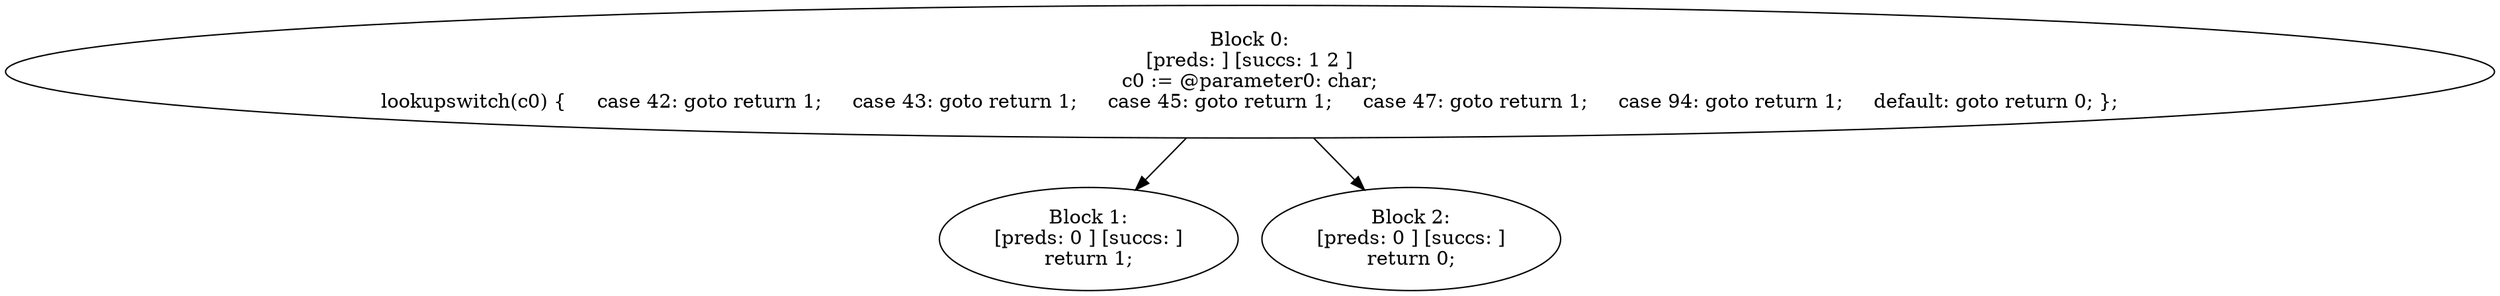 digraph "unitGraph" {
    "Block 0:
[preds: ] [succs: 1 2 ]
c0 := @parameter0: char;
lookupswitch(c0) {     case 42: goto return 1;     case 43: goto return 1;     case 45: goto return 1;     case 47: goto return 1;     case 94: goto return 1;     default: goto return 0; };
"
    "Block 1:
[preds: 0 ] [succs: ]
return 1;
"
    "Block 2:
[preds: 0 ] [succs: ]
return 0;
"
    "Block 0:
[preds: ] [succs: 1 2 ]
c0 := @parameter0: char;
lookupswitch(c0) {     case 42: goto return 1;     case 43: goto return 1;     case 45: goto return 1;     case 47: goto return 1;     case 94: goto return 1;     default: goto return 0; };
"->"Block 1:
[preds: 0 ] [succs: ]
return 1;
";
    "Block 0:
[preds: ] [succs: 1 2 ]
c0 := @parameter0: char;
lookupswitch(c0) {     case 42: goto return 1;     case 43: goto return 1;     case 45: goto return 1;     case 47: goto return 1;     case 94: goto return 1;     default: goto return 0; };
"->"Block 2:
[preds: 0 ] [succs: ]
return 0;
";
}
